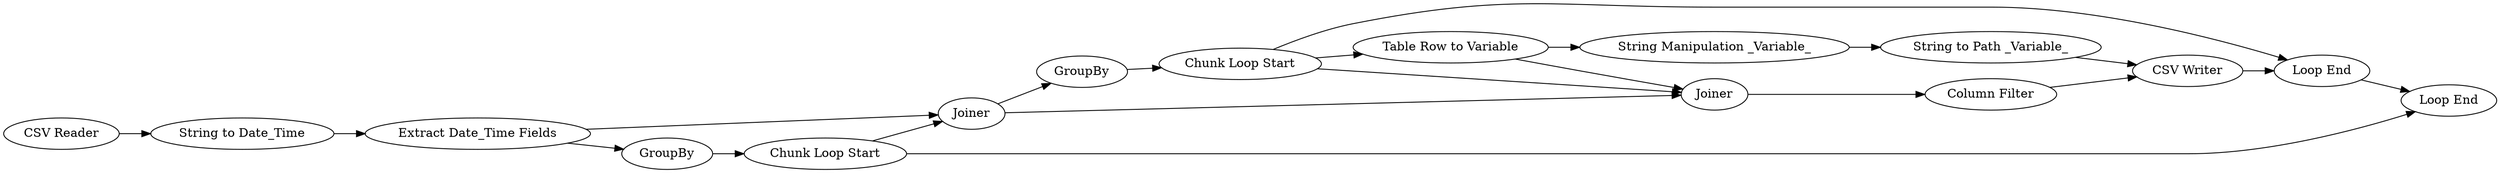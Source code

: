 digraph {
	"7705293726423192814_6" [label=Joiner]
	"7705293726423192814_8" [label="Chunk Loop Start"]
	"7705293726423192814_14" [label="CSV Writer"]
	"7705293726423192814_7" [label=GroupBy]
	"7705293726423192814_2" [label="String to Date_Time"]
	"7705293726423192814_17" [label="String to Path _Variable_"]
	"7705293726423192814_19" [label="Loop End"]
	"7705293726423192814_5" [label="Chunk Loop Start"]
	"7705293726423192814_18" [label="Loop End"]
	"7705293726423192814_4" [label=GroupBy]
	"7705293726423192814_16" [label="String Manipulation _Variable_"]
	"7705293726423192814_21" [label="CSV Reader"]
	"7705293726423192814_20" [label="Column Filter"]
	"7705293726423192814_10" [label="Table Row to Variable"]
	"7705293726423192814_9" [label=Joiner]
	"7705293726423192814_3" [label="Extract Date_Time Fields"]
	"7705293726423192814_16" -> "7705293726423192814_17"
	"7705293726423192814_8" -> "7705293726423192814_9"
	"7705293726423192814_7" -> "7705293726423192814_8"
	"7705293726423192814_10" -> "7705293726423192814_9"
	"7705293726423192814_20" -> "7705293726423192814_14"
	"7705293726423192814_8" -> "7705293726423192814_18"
	"7705293726423192814_14" -> "7705293726423192814_18"
	"7705293726423192814_2" -> "7705293726423192814_3"
	"7705293726423192814_18" -> "7705293726423192814_19"
	"7705293726423192814_5" -> "7705293726423192814_19"
	"7705293726423192814_6" -> "7705293726423192814_7"
	"7705293726423192814_3" -> "7705293726423192814_4"
	"7705293726423192814_8" -> "7705293726423192814_10"
	"7705293726423192814_6" -> "7705293726423192814_9"
	"7705293726423192814_5" -> "7705293726423192814_6"
	"7705293726423192814_17" -> "7705293726423192814_14"
	"7705293726423192814_4" -> "7705293726423192814_5"
	"7705293726423192814_10" -> "7705293726423192814_16"
	"7705293726423192814_3" -> "7705293726423192814_6"
	"7705293726423192814_21" -> "7705293726423192814_2"
	"7705293726423192814_9" -> "7705293726423192814_20"
	rankdir=LR
}
